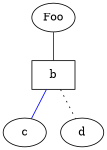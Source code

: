 graph graphname {
    // Bu öznitelik grafın kendisi için geçerlidir.
    size="1,1";
    // Bir düğümün etiketini değiştirmek için label özniteliği kullanılabilir
    a [label="Foo"];
    // Burada, düğümün şekli değiştirildi
    b [shape=box];
    // Bu kenarların her ikisi de farklı çizgi özelliklerine sahip
    a -- b -- c [color=blue];
    b -- d [style=dotted];
    // [style=invis] bir düğümü gizler
}
